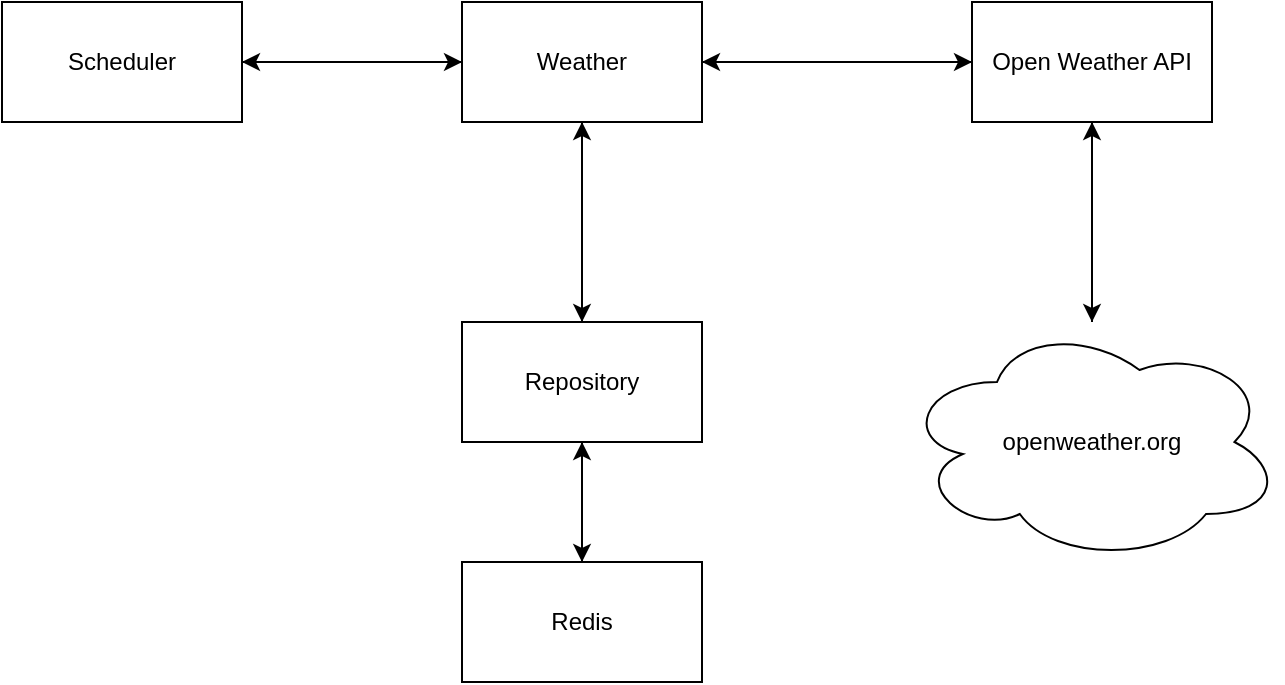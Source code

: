 <mxfile version="12.8.2" type="device"><diagram id="ZsmZSrbfkNDqf0PgulBO" name="Page-1"><mxGraphModel dx="454" dy="180" grid="1" gridSize="10" guides="1" tooltips="1" connect="1" arrows="1" fold="1" page="1" pageScale="1" pageWidth="827" pageHeight="1169" math="0" shadow="0"><root><mxCell id="0"/><mxCell id="1" parent="0"/><mxCell id="3J5mAuvpMazmMIg9E200-3" style="edgeStyle=orthogonalEdgeStyle;rounded=0;orthogonalLoop=1;jettySize=auto;html=1;" edge="1" parent="1" source="3J5mAuvpMazmMIg9E200-1" target="3J5mAuvpMazmMIg9E200-2"><mxGeometry relative="1" as="geometry"/></mxCell><mxCell id="3J5mAuvpMazmMIg9E200-28" style="edgeStyle=orthogonalEdgeStyle;rounded=0;orthogonalLoop=1;jettySize=auto;html=1;entryX=1;entryY=0.5;entryDx=0;entryDy=0;" edge="1" parent="1" source="3J5mAuvpMazmMIg9E200-1" target="3J5mAuvpMazmMIg9E200-6"><mxGeometry relative="1" as="geometry"><mxPoint x="360" y="380" as="targetPoint"/></mxGeometry></mxCell><mxCell id="3J5mAuvpMazmMIg9E200-1" value="Open Weather API" style="rounded=0;whiteSpace=wrap;html=1;" vertex="1" parent="1"><mxGeometry x="585" y="440" width="120" height="60" as="geometry"/></mxCell><mxCell id="3J5mAuvpMazmMIg9E200-4" style="edgeStyle=orthogonalEdgeStyle;rounded=0;orthogonalLoop=1;jettySize=auto;html=1;" edge="1" parent="1" source="3J5mAuvpMazmMIg9E200-2" target="3J5mAuvpMazmMIg9E200-1"><mxGeometry relative="1" as="geometry"/></mxCell><mxCell id="3J5mAuvpMazmMIg9E200-2" value="openweather.org" style="ellipse;shape=cloud;whiteSpace=wrap;html=1;" vertex="1" parent="1"><mxGeometry x="550" y="600" width="190" height="120" as="geometry"/></mxCell><mxCell id="3J5mAuvpMazmMIg9E200-32" style="edgeStyle=orthogonalEdgeStyle;rounded=0;orthogonalLoop=1;jettySize=auto;html=1;" edge="1" parent="1" source="3J5mAuvpMazmMIg9E200-6" target="3J5mAuvpMazmMIg9E200-31"><mxGeometry relative="1" as="geometry"/></mxCell><mxCell id="3J5mAuvpMazmMIg9E200-40" style="edgeStyle=orthogonalEdgeStyle;rounded=0;orthogonalLoop=1;jettySize=auto;html=1;" edge="1" parent="1" source="3J5mAuvpMazmMIg9E200-6" target="3J5mAuvpMazmMIg9E200-38"><mxGeometry relative="1" as="geometry"/></mxCell><mxCell id="3J5mAuvpMazmMIg9E200-41" style="edgeStyle=orthogonalEdgeStyle;rounded=0;orthogonalLoop=1;jettySize=auto;html=1;" edge="1" parent="1" source="3J5mAuvpMazmMIg9E200-6" target="3J5mAuvpMazmMIg9E200-1"><mxGeometry relative="1" as="geometry"/></mxCell><mxCell id="3J5mAuvpMazmMIg9E200-6" value="Weather" style="rounded=0;whiteSpace=wrap;html=1;" vertex="1" parent="1"><mxGeometry x="330" y="440" width="120" height="60" as="geometry"/></mxCell><mxCell id="3J5mAuvpMazmMIg9E200-33" style="edgeStyle=orthogonalEdgeStyle;rounded=0;orthogonalLoop=1;jettySize=auto;html=1;" edge="1" parent="1" source="3J5mAuvpMazmMIg9E200-31"><mxGeometry relative="1" as="geometry"><mxPoint x="390" y="500" as="targetPoint"/></mxGeometry></mxCell><mxCell id="3J5mAuvpMazmMIg9E200-36" style="edgeStyle=orthogonalEdgeStyle;rounded=0;orthogonalLoop=1;jettySize=auto;html=1;entryX=0.5;entryY=0;entryDx=0;entryDy=0;" edge="1" parent="1" source="3J5mAuvpMazmMIg9E200-31" target="3J5mAuvpMazmMIg9E200-35"><mxGeometry relative="1" as="geometry"/></mxCell><mxCell id="3J5mAuvpMazmMIg9E200-31" value="Repository" style="rounded=0;whiteSpace=wrap;html=1;" vertex="1" parent="1"><mxGeometry x="330" y="600" width="120" height="60" as="geometry"/></mxCell><mxCell id="3J5mAuvpMazmMIg9E200-37" style="edgeStyle=orthogonalEdgeStyle;rounded=0;orthogonalLoop=1;jettySize=auto;html=1;" edge="1" parent="1" source="3J5mAuvpMazmMIg9E200-35" target="3J5mAuvpMazmMIg9E200-31"><mxGeometry relative="1" as="geometry"/></mxCell><mxCell id="3J5mAuvpMazmMIg9E200-35" value="Redis" style="rounded=0;whiteSpace=wrap;html=1;" vertex="1" parent="1"><mxGeometry x="330" y="720" width="120" height="60" as="geometry"/></mxCell><mxCell id="3J5mAuvpMazmMIg9E200-39" style="edgeStyle=orthogonalEdgeStyle;rounded=0;orthogonalLoop=1;jettySize=auto;html=1;" edge="1" parent="1" source="3J5mAuvpMazmMIg9E200-38" target="3J5mAuvpMazmMIg9E200-6"><mxGeometry relative="1" as="geometry"/></mxCell><mxCell id="3J5mAuvpMazmMIg9E200-38" value="Scheduler" style="rounded=0;whiteSpace=wrap;html=1;" vertex="1" parent="1"><mxGeometry x="100" y="440" width="120" height="60" as="geometry"/></mxCell></root></mxGraphModel></diagram></mxfile>